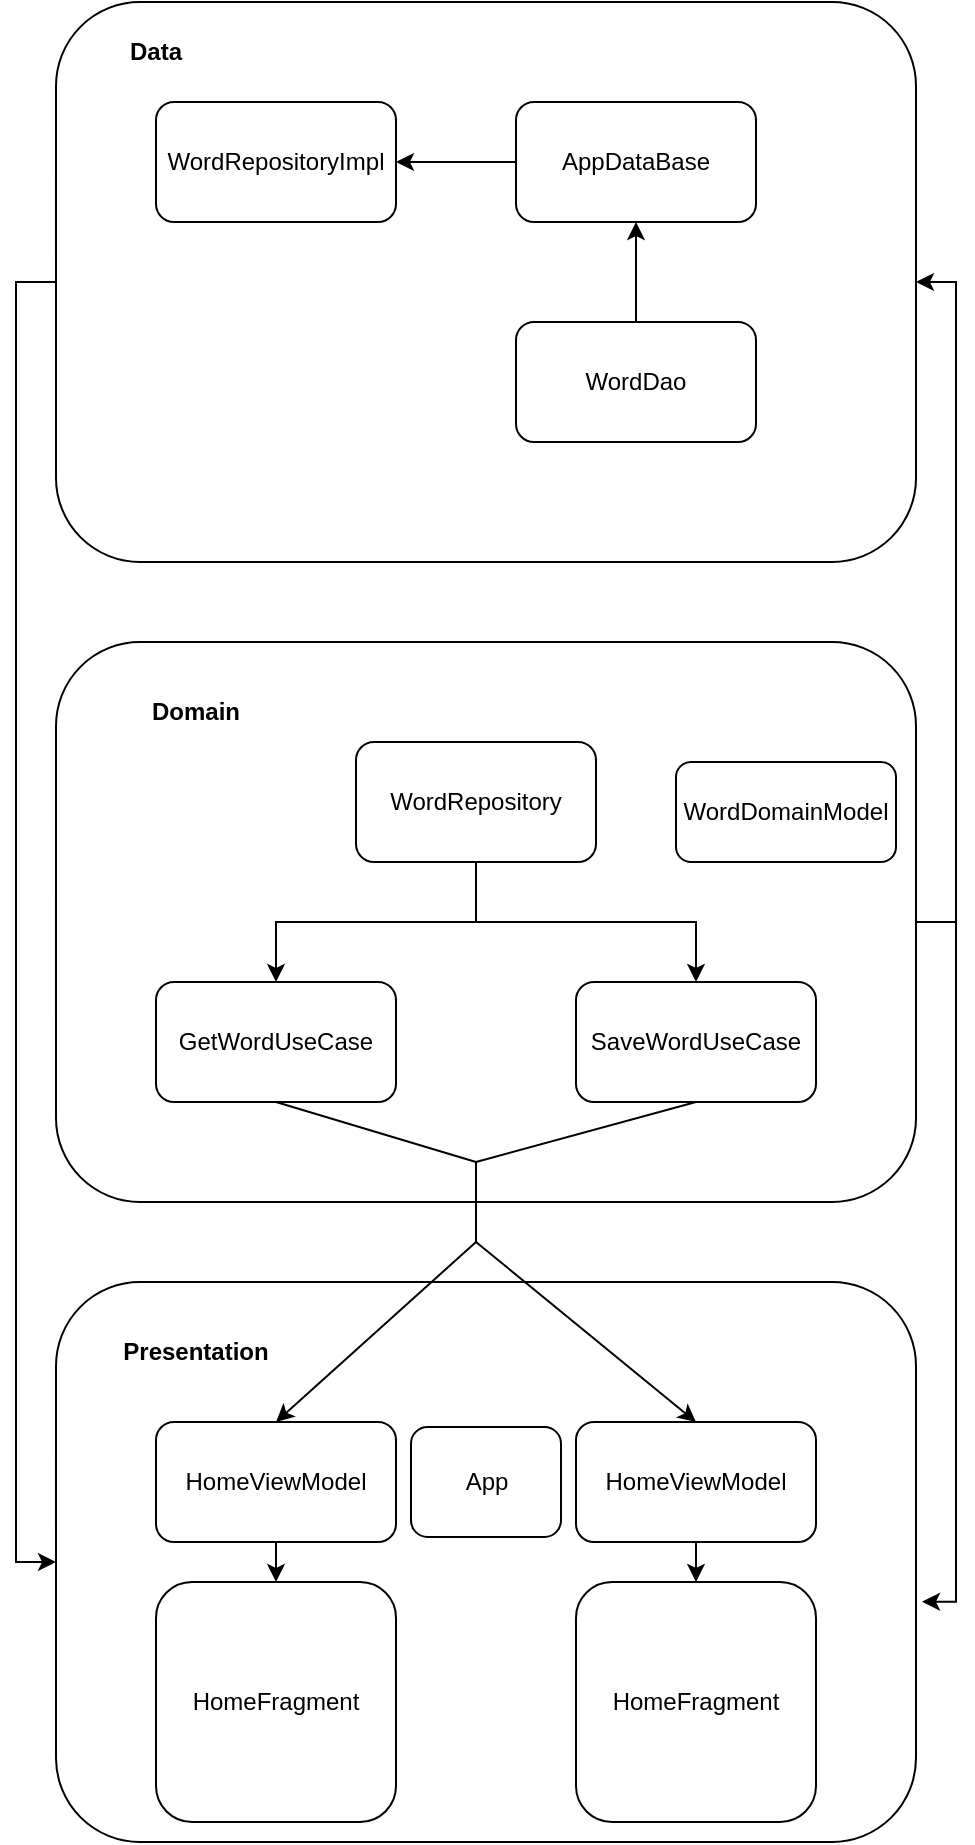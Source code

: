 <mxfile version="20.8.16" type="device"><diagram name="Страница 1" id="FphaBUd22-E6iJokKSxM"><mxGraphModel dx="1884" dy="1116" grid="1" gridSize="10" guides="1" tooltips="1" connect="1" arrows="1" fold="1" page="1" pageScale="1" pageWidth="827" pageHeight="1169" math="0" shadow="0"><root><mxCell id="0"/><mxCell id="1" parent="0"/><mxCell id="-prDX6a44MSmQRG_t1K2-1" value="" style="rounded=1;whiteSpace=wrap;html=1;" vertex="1" parent="1"><mxGeometry x="190" y="840" width="430" height="280" as="geometry"/></mxCell><mxCell id="-prDX6a44MSmQRG_t1K2-3" value="&lt;b&gt;Presentation&lt;/b&gt;" style="text;html=1;strokeColor=none;fillColor=none;align=center;verticalAlign=middle;whiteSpace=wrap;rounded=0;" vertex="1" parent="1"><mxGeometry x="220" y="860" width="80" height="30" as="geometry"/></mxCell><mxCell id="-prDX6a44MSmQRG_t1K2-48" style="edgeStyle=orthogonalEdgeStyle;rounded=0;orthogonalLoop=1;jettySize=auto;html=1;entryX=1;entryY=0.5;entryDx=0;entryDy=0;exitX=1;exitY=0.5;exitDx=0;exitDy=0;" edge="1" parent="1" source="-prDX6a44MSmQRG_t1K2-4" target="-prDX6a44MSmQRG_t1K2-5"><mxGeometry relative="1" as="geometry"/></mxCell><mxCell id="-prDX6a44MSmQRG_t1K2-49" style="edgeStyle=orthogonalEdgeStyle;rounded=0;orthogonalLoop=1;jettySize=auto;html=1;entryX=1.007;entryY=0.571;entryDx=0;entryDy=0;entryPerimeter=0;exitX=1;exitY=0.5;exitDx=0;exitDy=0;" edge="1" parent="1" source="-prDX6a44MSmQRG_t1K2-4" target="-prDX6a44MSmQRG_t1K2-1"><mxGeometry relative="1" as="geometry"><mxPoint x="640" y="1000" as="targetPoint"/><Array as="points"><mxPoint x="640" y="660"/><mxPoint x="640" y="1000"/></Array></mxGeometry></mxCell><mxCell id="-prDX6a44MSmQRG_t1K2-4" value="" style="rounded=1;whiteSpace=wrap;html=1;" vertex="1" parent="1"><mxGeometry x="190" y="520" width="430" height="280" as="geometry"/></mxCell><mxCell id="-prDX6a44MSmQRG_t1K2-50" style="edgeStyle=orthogonalEdgeStyle;rounded=0;orthogonalLoop=1;jettySize=auto;html=1;entryX=0;entryY=0.5;entryDx=0;entryDy=0;" edge="1" parent="1" source="-prDX6a44MSmQRG_t1K2-5" target="-prDX6a44MSmQRG_t1K2-1"><mxGeometry relative="1" as="geometry"><Array as="points"><mxPoint x="170" y="340"/><mxPoint x="170" y="980"/></Array></mxGeometry></mxCell><mxCell id="-prDX6a44MSmQRG_t1K2-5" value="" style="rounded=1;whiteSpace=wrap;html=1;" vertex="1" parent="1"><mxGeometry x="190" y="200" width="430" height="280" as="geometry"/></mxCell><mxCell id="-prDX6a44MSmQRG_t1K2-6" value="HomeFragment" style="rounded=1;whiteSpace=wrap;html=1;fillColor=default;" vertex="1" parent="1"><mxGeometry x="240" y="990" width="120" height="120" as="geometry"/></mxCell><mxCell id="-prDX6a44MSmQRG_t1K2-7" value="HomeFragment" style="rounded=1;whiteSpace=wrap;html=1;fillColor=default;" vertex="1" parent="1"><mxGeometry x="450" y="990" width="120" height="120" as="geometry"/></mxCell><mxCell id="-prDX6a44MSmQRG_t1K2-11" style="edgeStyle=orthogonalEdgeStyle;rounded=0;orthogonalLoop=1;jettySize=auto;html=1;exitX=0.5;exitY=1;exitDx=0;exitDy=0;entryX=0.5;entryY=0;entryDx=0;entryDy=0;" edge="1" parent="1" source="-prDX6a44MSmQRG_t1K2-9" target="-prDX6a44MSmQRG_t1K2-6"><mxGeometry relative="1" as="geometry"/></mxCell><mxCell id="-prDX6a44MSmQRG_t1K2-9" value="HomeViewModel" style="rounded=1;whiteSpace=wrap;html=1;fillColor=default;" vertex="1" parent="1"><mxGeometry x="240" y="910" width="120" height="60" as="geometry"/></mxCell><mxCell id="-prDX6a44MSmQRG_t1K2-13" style="edgeStyle=orthogonalEdgeStyle;rounded=0;orthogonalLoop=1;jettySize=auto;html=1;" edge="1" parent="1" source="-prDX6a44MSmQRG_t1K2-10" target="-prDX6a44MSmQRG_t1K2-7"><mxGeometry relative="1" as="geometry"/></mxCell><mxCell id="-prDX6a44MSmQRG_t1K2-10" value="HomeViewModel" style="rounded=1;whiteSpace=wrap;html=1;fillColor=default;" vertex="1" parent="1"><mxGeometry x="450" y="910" width="120" height="60" as="geometry"/></mxCell><mxCell id="-prDX6a44MSmQRG_t1K2-14" value="GetWordUseCase" style="rounded=1;whiteSpace=wrap;html=1;fillColor=default;" vertex="1" parent="1"><mxGeometry x="240" y="690" width="120" height="60" as="geometry"/></mxCell><mxCell id="-prDX6a44MSmQRG_t1K2-15" value="SaveWordUseCase" style="rounded=1;whiteSpace=wrap;html=1;fillColor=default;" vertex="1" parent="1"><mxGeometry x="450" y="690" width="120" height="60" as="geometry"/></mxCell><mxCell id="-prDX6a44MSmQRG_t1K2-16" value="App" style="rounded=1;whiteSpace=wrap;html=1;fillColor=default;" vertex="1" parent="1"><mxGeometry x="367.5" y="912.5" width="75" height="55" as="geometry"/></mxCell><mxCell id="-prDX6a44MSmQRG_t1K2-28" value="" style="endArrow=none;html=1;rounded=0;" edge="1" parent="1"><mxGeometry width="50" height="50" relative="1" as="geometry"><mxPoint x="400" y="820" as="sourcePoint"/><mxPoint x="400" y="780" as="targetPoint"/></mxGeometry></mxCell><mxCell id="-prDX6a44MSmQRG_t1K2-31" value="" style="endArrow=none;html=1;rounded=0;" edge="1" parent="1"><mxGeometry width="50" height="50" relative="1" as="geometry"><mxPoint x="400" y="780" as="sourcePoint"/><mxPoint x="510" y="750" as="targetPoint"/></mxGeometry></mxCell><mxCell id="-prDX6a44MSmQRG_t1K2-32" value="" style="endArrow=none;html=1;rounded=0;exitX=0.5;exitY=1;exitDx=0;exitDy=0;" edge="1" parent="1" source="-prDX6a44MSmQRG_t1K2-14"><mxGeometry width="50" height="50" relative="1" as="geometry"><mxPoint x="290" y="810" as="sourcePoint"/><mxPoint x="400" y="780" as="targetPoint"/></mxGeometry></mxCell><mxCell id="-prDX6a44MSmQRG_t1K2-33" value="" style="endArrow=classic;html=1;rounded=0;entryX=0.5;entryY=0;entryDx=0;entryDy=0;" edge="1" parent="1" target="-prDX6a44MSmQRG_t1K2-10"><mxGeometry width="50" height="50" relative="1" as="geometry"><mxPoint x="400" y="820" as="sourcePoint"/><mxPoint x="450" y="770" as="targetPoint"/></mxGeometry></mxCell><mxCell id="-prDX6a44MSmQRG_t1K2-34" value="" style="endArrow=classic;html=1;rounded=0;entryX=0.5;entryY=0;entryDx=0;entryDy=0;" edge="1" parent="1"><mxGeometry width="50" height="50" relative="1" as="geometry"><mxPoint x="400" y="820" as="sourcePoint"/><mxPoint x="300" y="910" as="targetPoint"/></mxGeometry></mxCell><mxCell id="-prDX6a44MSmQRG_t1K2-36" value="WordDomainModel" style="rounded=1;whiteSpace=wrap;html=1;fillColor=none;" vertex="1" parent="1"><mxGeometry x="500" y="580" width="110" height="50" as="geometry"/></mxCell><mxCell id="-prDX6a44MSmQRG_t1K2-38" style="edgeStyle=orthogonalEdgeStyle;rounded=0;orthogonalLoop=1;jettySize=auto;html=1;exitX=0.5;exitY=1;exitDx=0;exitDy=0;entryX=0.5;entryY=0;entryDx=0;entryDy=0;" edge="1" parent="1" source="-prDX6a44MSmQRG_t1K2-37" target="-prDX6a44MSmQRG_t1K2-14"><mxGeometry relative="1" as="geometry"/></mxCell><mxCell id="-prDX6a44MSmQRG_t1K2-39" style="edgeStyle=orthogonalEdgeStyle;rounded=0;orthogonalLoop=1;jettySize=auto;html=1;entryX=0.5;entryY=0;entryDx=0;entryDy=0;" edge="1" parent="1" source="-prDX6a44MSmQRG_t1K2-37" target="-prDX6a44MSmQRG_t1K2-15"><mxGeometry relative="1" as="geometry"/></mxCell><mxCell id="-prDX6a44MSmQRG_t1K2-37" value="WordRepository" style="rounded=1;whiteSpace=wrap;html=1;fillColor=none;" vertex="1" parent="1"><mxGeometry x="340" y="570" width="120" height="60" as="geometry"/></mxCell><mxCell id="-prDX6a44MSmQRG_t1K2-41" value="&lt;b&gt;Domain&lt;br&gt;&lt;/b&gt;" style="text;html=1;strokeColor=none;fillColor=none;align=center;verticalAlign=middle;whiteSpace=wrap;rounded=0;" vertex="1" parent="1"><mxGeometry x="220" y="540" width="80" height="30" as="geometry"/></mxCell><mxCell id="-prDX6a44MSmQRG_t1K2-42" value="&lt;b&gt;Data&lt;br&gt;&lt;/b&gt;" style="text;html=1;strokeColor=none;fillColor=none;align=center;verticalAlign=middle;whiteSpace=wrap;rounded=0;" vertex="1" parent="1"><mxGeometry x="200" y="210" width="80" height="30" as="geometry"/></mxCell><mxCell id="-prDX6a44MSmQRG_t1K2-43" value="WordRepositoryImpl" style="rounded=1;whiteSpace=wrap;html=1;fillColor=none;" vertex="1" parent="1"><mxGeometry x="240" y="250" width="120" height="60" as="geometry"/></mxCell><mxCell id="-prDX6a44MSmQRG_t1K2-45" style="edgeStyle=orthogonalEdgeStyle;rounded=0;orthogonalLoop=1;jettySize=auto;html=1;entryX=1;entryY=0.5;entryDx=0;entryDy=0;" edge="1" parent="1" source="-prDX6a44MSmQRG_t1K2-44" target="-prDX6a44MSmQRG_t1K2-43"><mxGeometry relative="1" as="geometry"/></mxCell><mxCell id="-prDX6a44MSmQRG_t1K2-44" value="AppDataBase" style="rounded=1;whiteSpace=wrap;html=1;fillColor=none;" vertex="1" parent="1"><mxGeometry x="420" y="250" width="120" height="60" as="geometry"/></mxCell><mxCell id="-prDX6a44MSmQRG_t1K2-47" style="edgeStyle=orthogonalEdgeStyle;rounded=0;orthogonalLoop=1;jettySize=auto;html=1;exitX=0.5;exitY=0;exitDx=0;exitDy=0;entryX=0.5;entryY=1;entryDx=0;entryDy=0;" edge="1" parent="1" source="-prDX6a44MSmQRG_t1K2-46" target="-prDX6a44MSmQRG_t1K2-44"><mxGeometry relative="1" as="geometry"/></mxCell><mxCell id="-prDX6a44MSmQRG_t1K2-46" value="WordDao" style="rounded=1;whiteSpace=wrap;html=1;fillColor=none;" vertex="1" parent="1"><mxGeometry x="420" y="360" width="120" height="60" as="geometry"/></mxCell></root></mxGraphModel></diagram></mxfile>